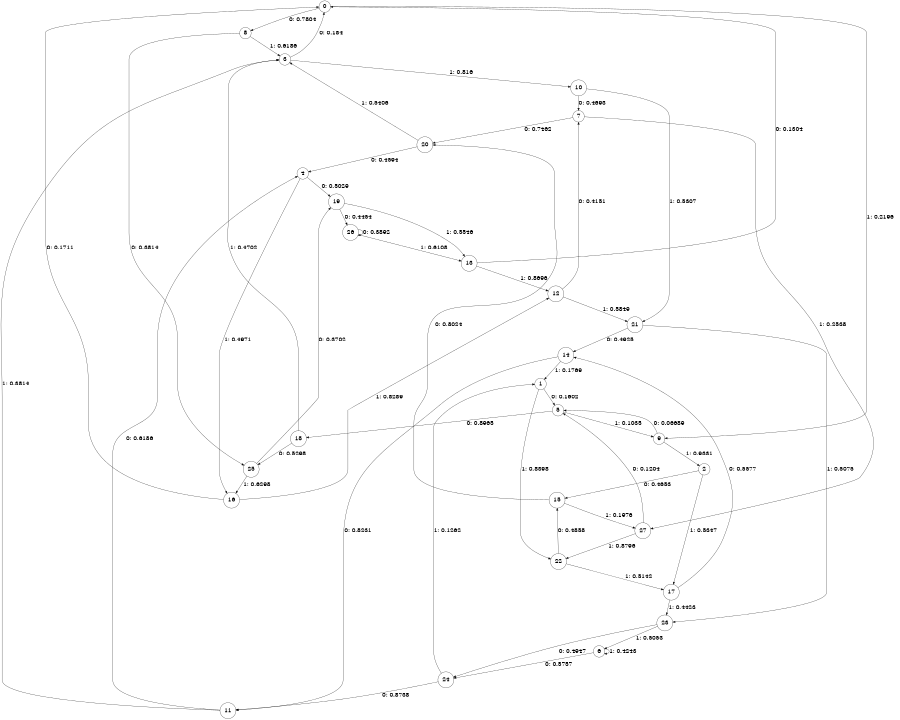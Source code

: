 digraph "ch1randomL5" {
size = "6,8.5";
ratio = "fill";
node [shape = circle];
node [fontsize = 24];
edge [fontsize = 24];
0 -> 8 [label = "0: 0.7804   "];
0 -> 9 [label = "1: 0.2196   "];
1 -> 5 [label = "0: 0.1602   "];
1 -> 22 [label = "1: 0.8398   "];
2 -> 15 [label = "0: 0.4653   "];
2 -> 17 [label = "1: 0.5347   "];
3 -> 0 [label = "0: 0.184    "];
3 -> 10 [label = "1: 0.816    "];
4 -> 19 [label = "0: 0.5029   "];
4 -> 16 [label = "1: 0.4971   "];
5 -> 18 [label = "0: 0.8965   "];
5 -> 9 [label = "1: 0.1035   "];
6 -> 24 [label = "0: 0.5757   "];
6 -> 6 [label = "1: 0.4243   "];
7 -> 20 [label = "0: 0.7462   "];
7 -> 27 [label = "1: 0.2538   "];
8 -> 25 [label = "0: 0.3814   "];
8 -> 3 [label = "1: 0.6186   "];
9 -> 5 [label = "0: 0.06689  "];
9 -> 2 [label = "1: 0.9331   "];
10 -> 7 [label = "0: 0.4693   "];
10 -> 21 [label = "1: 0.5307   "];
11 -> 4 [label = "0: 0.6186   "];
11 -> 3 [label = "1: 0.3814   "];
12 -> 7 [label = "0: 0.4151   "];
12 -> 21 [label = "1: 0.5849   "];
13 -> 0 [label = "0: 0.1304   "];
13 -> 12 [label = "1: 0.8696   "];
14 -> 11 [label = "0: 0.8231   "];
14 -> 1 [label = "1: 0.1769   "];
15 -> 20 [label = "0: 0.8024   "];
15 -> 27 [label = "1: 0.1976   "];
16 -> 0 [label = "0: 0.1711   "];
16 -> 12 [label = "1: 0.8289   "];
17 -> 14 [label = "0: 0.5577   "];
17 -> 23 [label = "1: 0.4423   "];
18 -> 25 [label = "0: 0.5298   "];
18 -> 3 [label = "1: 0.4702   "];
19 -> 26 [label = "0: 0.4454   "];
19 -> 13 [label = "1: 0.5546   "];
20 -> 4 [label = "0: 0.4594   "];
20 -> 3 [label = "1: 0.5406   "];
21 -> 14 [label = "0: 0.4925   "];
21 -> 23 [label = "1: 0.5075   "];
22 -> 15 [label = "0: 0.4858   "];
22 -> 17 [label = "1: 0.5142   "];
23 -> 24 [label = "0: 0.4947   "];
23 -> 6 [label = "1: 0.5053   "];
24 -> 11 [label = "0: 0.8738   "];
24 -> 1 [label = "1: 0.1262   "];
25 -> 19 [label = "0: 0.3702   "];
25 -> 16 [label = "1: 0.6298   "];
26 -> 26 [label = "0: 0.3892   "];
26 -> 13 [label = "1: 0.6108   "];
27 -> 5 [label = "0: 0.1204   "];
27 -> 22 [label = "1: 0.8796   "];
}